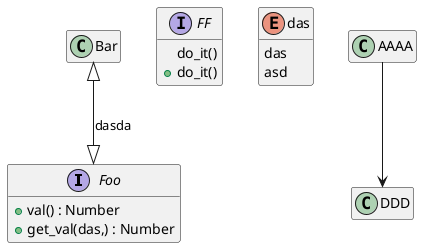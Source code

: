 @startuml

hide empty members

interface Foo{
  +val() : Number
  +get_val(das,) : Number
}

class Bar{

}

interface FF {
  do_it()
  +do_it()
}

enum das {
das 
asd

}

Bar <|-down-|> Foo : dasda
АААА --> DDD

@enduml
